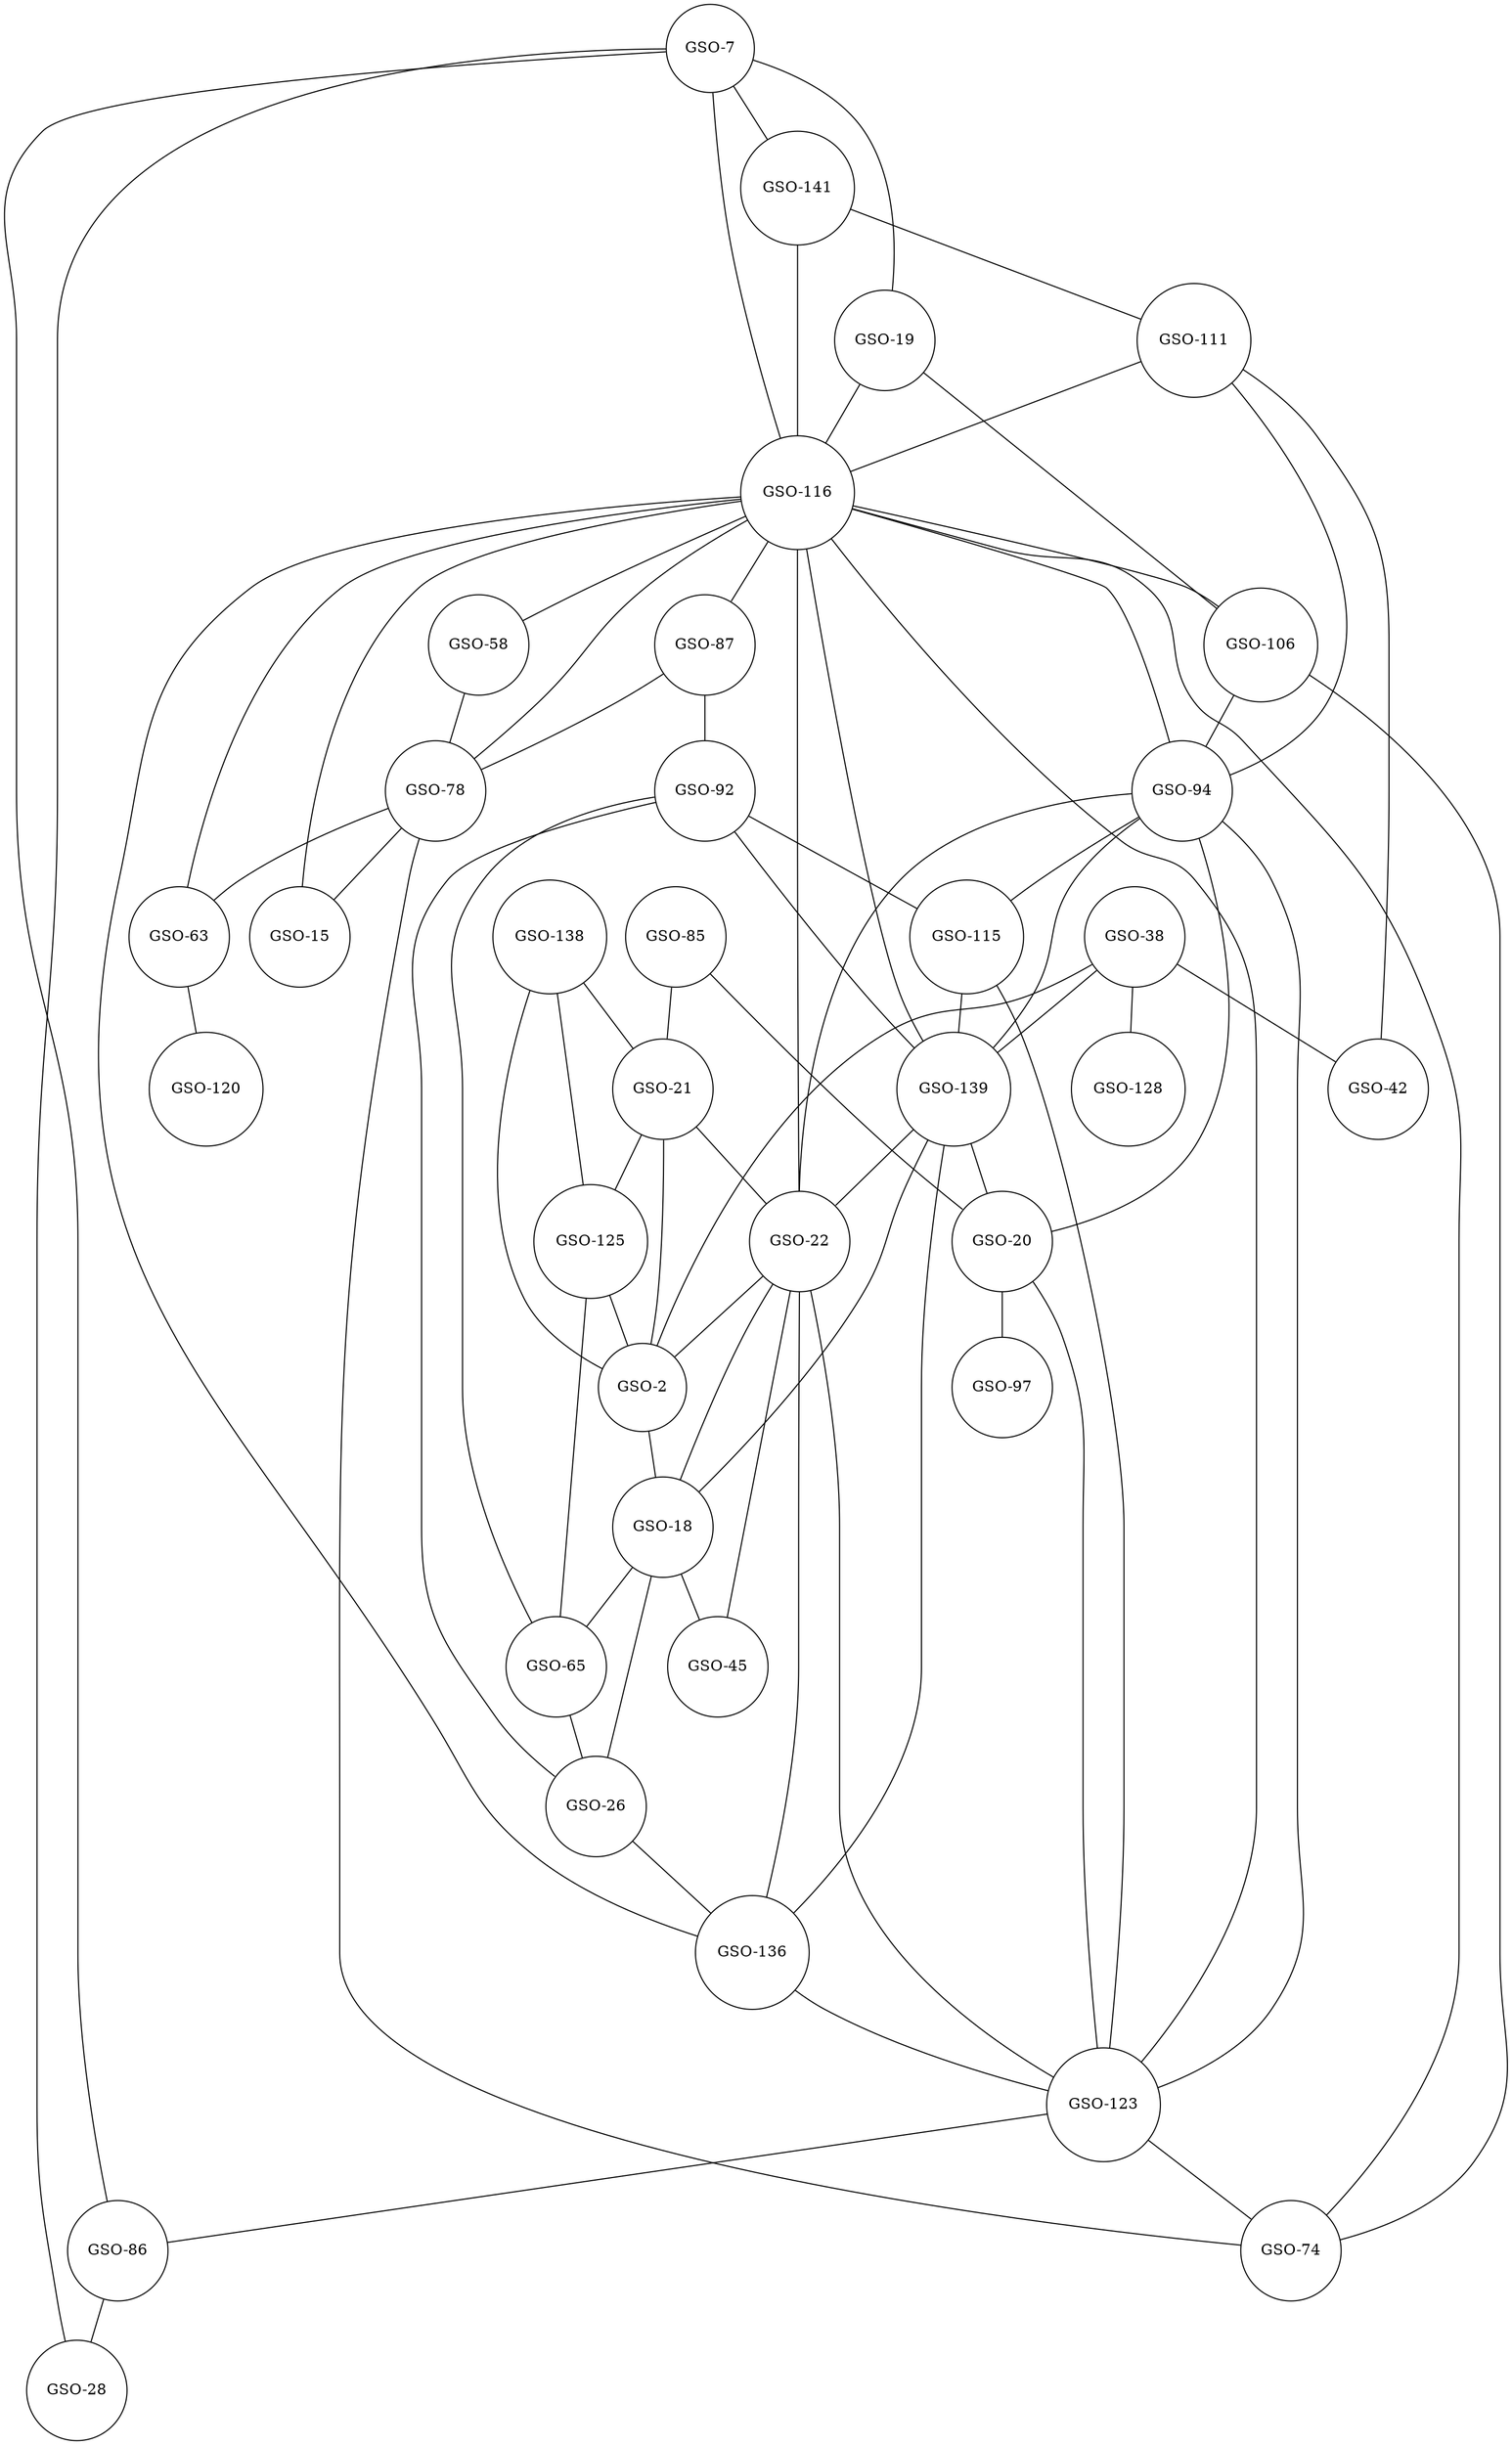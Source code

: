 graph network1 {
	node [shape=circle];

	"GSO-86" -- "GSO-28" [color=black];
	"GSO-123" -- "GSO-86" [color=black];
	"GSO-123" -- "GSO-74" [color=black];
	"GSO-136" -- "GSO-123" [color=black];
	"GSO-26" -- "GSO-136" [color=black];
	"GSO-65" -- "GSO-26" [color=black];
	"GSO-18" -- "GSO-26" [color=black];
	"GSO-18" -- "GSO-45" [color=black];
	"GSO-18" -- "GSO-65" [color=black];
	"GSO-2" -- "GSO-18" [color=black];
	"GSO-125" -- "GSO-65" [color=black];
	"GSO-125" -- "GSO-2" [color=black];
	"GSO-22" -- "GSO-123" [color=black];
	"GSO-22" -- "GSO-136" [color=black];
	"GSO-22" -- "GSO-45" [color=black];
	"GSO-22" -- "GSO-18" [color=black];
	"GSO-22" -- "GSO-2" [color=black];
	"GSO-21" -- "GSO-2" [color=black];
	"GSO-21" -- "GSO-125" [color=black];
	"GSO-21" -- "GSO-22" [color=black];
	"GSO-20" -- "GSO-123" [color=black];
	"GSO-20" -- "GSO-97" [color=black];
	"GSO-139" -- "GSO-136" [color=black];
	"GSO-139" -- "GSO-18" [color=black];
	"GSO-139" -- "GSO-22" [color=black];
	"GSO-139" -- "GSO-20" [color=black];
	"GSO-138" -- "GSO-2" [color=black];
	"GSO-138" -- "GSO-125" [color=black];
	"GSO-138" -- "GSO-21" [color=black];
	"GSO-115" -- "GSO-123" [color=black];
	"GSO-115" -- "GSO-139" [color=black];
	"GSO-94" -- "GSO-123" [color=black];
	"GSO-94" -- "GSO-22" [color=black];
	"GSO-94" -- "GSO-20" [color=black];
	"GSO-94" -- "GSO-139" [color=black];
	"GSO-94" -- "GSO-115" [color=black];
	"GSO-106" -- "GSO-74" [color=black];
	"GSO-106" -- "GSO-94" [color=black];
	"GSO-92" -- "GSO-26" [color=black];
	"GSO-92" -- "GSO-65" [color=black];
	"GSO-92" -- "GSO-139" [color=black];
	"GSO-92" -- "GSO-115" [color=black];
	"GSO-63" -- "GSO-120" [color=black];
	"GSO-78" -- "GSO-15" [color=black];
	"GSO-78" -- "GSO-74" [color=black];
	"GSO-78" -- "GSO-63" [color=black];
	"GSO-58" -- "GSO-78" [color=black];
	"GSO-87" -- "GSO-92" [color=black];
	"GSO-87" -- "GSO-78" [color=black];
	"GSO-116" -- "GSO-15" [color=black];
	"GSO-116" -- "GSO-74" [color=black];
	"GSO-116" -- "GSO-123" [color=black];
	"GSO-116" -- "GSO-136" [color=black];
	"GSO-116" -- "GSO-22" [color=black];
	"GSO-116" -- "GSO-139" [color=black];
	"GSO-116" -- "GSO-94" [color=black];
	"GSO-116" -- "GSO-106" [color=black];
	"GSO-116" -- "GSO-63" [color=black];
	"GSO-116" -- "GSO-78" [color=black];
	"GSO-116" -- "GSO-58" [color=black];
	"GSO-116" -- "GSO-87" [color=black];
	"GSO-111" -- "GSO-42" [color=black];
	"GSO-111" -- "GSO-94" [color=black];
	"GSO-111" -- "GSO-116" [color=black];
	"GSO-141" -- "GSO-116" [color=black];
	"GSO-141" -- "GSO-111" [color=black];
	"GSO-19" -- "GSO-106" [color=black];
	"GSO-19" -- "GSO-116" [color=black];
	"GSO-7" -- "GSO-28" [color=black];
	"GSO-7" -- "GSO-86" [color=black];
	"GSO-7" -- "GSO-116" [color=black];
	"GSO-7" -- "GSO-141" [color=black];
	"GSO-7" -- "GSO-19" [color=black];
	"GSO-38" -- "GSO-42" [color=black];
	"GSO-38" -- "GSO-128" [color=black];
	"GSO-38" -- "GSO-2" [color=black];
	"GSO-38" -- "GSO-139" [color=black];
	"GSO-85" -- "GSO-21" [color=black];
	"GSO-85" -- "GSO-20" [color=black];
}